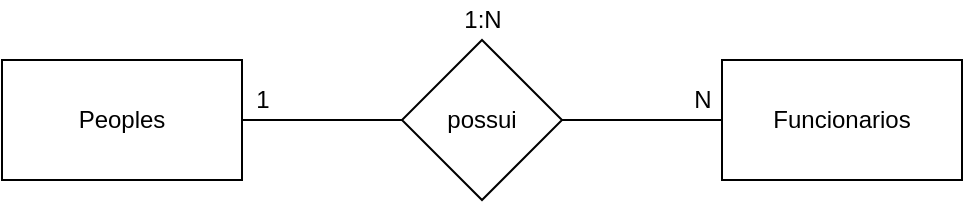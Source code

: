<mxfile version="14.5.3" type="device" pages="2"><diagram id="3ApbCnAcZpTrdIaxsqMN" name="Modelo conceitual"><mxGraphModel dx="868" dy="482" grid="1" gridSize="10" guides="1" tooltips="1" connect="1" arrows="1" fold="1" page="1" pageScale="1" pageWidth="827" pageHeight="1169" math="0" shadow="0"><root><mxCell id="0"/><mxCell id="1" parent="0"/><mxCell id="DPr0v0yZTVELCZktrZkv-18" style="edgeStyle=orthogonalEdgeStyle;rounded=0;orthogonalLoop=1;jettySize=auto;html=1;entryX=1;entryY=0.5;entryDx=0;entryDy=0;endArrow=none;endFill=0;" edge="1" parent="1" source="DPr0v0yZTVELCZktrZkv-14" target="DPr0v0yZTVELCZktrZkv-16"><mxGeometry relative="1" as="geometry"/></mxCell><mxCell id="DPr0v0yZTVELCZktrZkv-14" value="Funcionarios" style="rounded=0;whiteSpace=wrap;html=1;" vertex="1" parent="1"><mxGeometry x="560" y="120" width="120" height="60" as="geometry"/></mxCell><mxCell id="DPr0v0yZTVELCZktrZkv-19" value="" style="edgeStyle=orthogonalEdgeStyle;rounded=0;orthogonalLoop=1;jettySize=auto;html=1;endArrow=none;endFill=0;" edge="1" parent="1" source="DPr0v0yZTVELCZktrZkv-15" target="DPr0v0yZTVELCZktrZkv-16"><mxGeometry relative="1" as="geometry"/></mxCell><mxCell id="DPr0v0yZTVELCZktrZkv-15" value="Peoples" style="rounded=0;whiteSpace=wrap;html=1;" vertex="1" parent="1"><mxGeometry x="200" y="120" width="120" height="60" as="geometry"/></mxCell><mxCell id="DPr0v0yZTVELCZktrZkv-16" value="possui" style="rhombus;whiteSpace=wrap;html=1;" vertex="1" parent="1"><mxGeometry x="400" y="110" width="80" height="80" as="geometry"/></mxCell><mxCell id="DPr0v0yZTVELCZktrZkv-20" value="1" style="text;html=1;align=center;verticalAlign=middle;resizable=0;points=[];autosize=1;" vertex="1" parent="1"><mxGeometry x="320" y="130" width="20" height="20" as="geometry"/></mxCell><mxCell id="DPr0v0yZTVELCZktrZkv-21" value="N" style="text;html=1;align=center;verticalAlign=middle;resizable=0;points=[];autosize=1;" vertex="1" parent="1"><mxGeometry x="540" y="130" width="20" height="20" as="geometry"/></mxCell><mxCell id="DPr0v0yZTVELCZktrZkv-22" value="1:N" style="text;html=1;align=center;verticalAlign=middle;resizable=0;points=[];autosize=1;" vertex="1" parent="1"><mxGeometry x="425" y="90" width="30" height="20" as="geometry"/></mxCell></root></mxGraphModel></diagram><diagram id="3T5xtFo4qsVnXKGAv9bp" name="Modelo Lógico"><mxGraphModel dx="868" dy="482" grid="1" gridSize="10" guides="1" tooltips="1" connect="1" arrows="1" fold="1" page="1" pageScale="1" pageWidth="827" pageHeight="1169" math="0" shadow="0"><root><mxCell id="T3qRIl2Q8Y2QEnrTcgEB-0"/><mxCell id="T3qRIl2Q8Y2QEnrTcgEB-1" parent="T3qRIl2Q8Y2QEnrTcgEB-0"/><mxCell id="T3qRIl2Q8Y2QEnrTcgEB-2" value="Funcionario" style="shape=table;startSize=30;container=1;collapsible=1;childLayout=tableLayout;fixedRows=1;rowLines=0;fontStyle=1;align=center;resizeLast=1;" vertex="1" parent="T3qRIl2Q8Y2QEnrTcgEB-1"><mxGeometry x="480" y="90" width="180" height="160" as="geometry"/></mxCell><mxCell id="T3qRIl2Q8Y2QEnrTcgEB-3" value="" style="shape=partialRectangle;collapsible=0;dropTarget=0;pointerEvents=0;fillColor=none;top=0;left=0;bottom=1;right=0;points=[[0,0.5],[1,0.5]];portConstraint=eastwest;" vertex="1" parent="T3qRIl2Q8Y2QEnrTcgEB-2"><mxGeometry y="30" width="180" height="30" as="geometry"/></mxCell><mxCell id="T3qRIl2Q8Y2QEnrTcgEB-4" value="PK" style="shape=partialRectangle;connectable=0;fillColor=none;top=0;left=0;bottom=0;right=0;fontStyle=1;overflow=hidden;" vertex="1" parent="T3qRIl2Q8Y2QEnrTcgEB-3"><mxGeometry width="30" height="30" as="geometry"/></mxCell><mxCell id="T3qRIl2Q8Y2QEnrTcgEB-5" value="IdFuncionario" style="shape=partialRectangle;connectable=0;fillColor=none;top=0;left=0;bottom=0;right=0;align=left;spacingLeft=6;fontStyle=5;overflow=hidden;" vertex="1" parent="T3qRIl2Q8Y2QEnrTcgEB-3"><mxGeometry x="30" width="150" height="30" as="geometry"/></mxCell><mxCell id="T3qRIl2Q8Y2QEnrTcgEB-29" value="" style="shape=partialRectangle;collapsible=0;dropTarget=0;pointerEvents=0;fillColor=none;top=0;left=0;bottom=1;right=0;points=[[0,0.5],[1,0.5]];portConstraint=eastwest;" vertex="1" parent="T3qRIl2Q8Y2QEnrTcgEB-2"><mxGeometry y="60" width="180" height="30" as="geometry"/></mxCell><mxCell id="T3qRIl2Q8Y2QEnrTcgEB-30" value="FK" style="shape=partialRectangle;connectable=0;fillColor=none;top=0;left=0;bottom=0;right=0;fontStyle=1;overflow=hidden;" vertex="1" parent="T3qRIl2Q8Y2QEnrTcgEB-29"><mxGeometry width="30" height="30" as="geometry"/></mxCell><mxCell id="T3qRIl2Q8Y2QEnrTcgEB-31" value="IdPeople" style="shape=partialRectangle;connectable=0;fillColor=none;top=0;left=0;bottom=0;right=0;align=left;spacingLeft=6;fontStyle=5;overflow=hidden;" vertex="1" parent="T3qRIl2Q8Y2QEnrTcgEB-29"><mxGeometry x="30" width="150" height="30" as="geometry"/></mxCell><mxCell id="T3qRIl2Q8Y2QEnrTcgEB-6" value="" style="shape=partialRectangle;collapsible=0;dropTarget=0;pointerEvents=0;fillColor=none;top=0;left=0;bottom=0;right=0;points=[[0,0.5],[1,0.5]];portConstraint=eastwest;" vertex="1" parent="T3qRIl2Q8Y2QEnrTcgEB-2"><mxGeometry y="90" width="180" height="30" as="geometry"/></mxCell><mxCell id="T3qRIl2Q8Y2QEnrTcgEB-7" value="" style="shape=partialRectangle;connectable=0;fillColor=none;top=0;left=0;bottom=0;right=0;editable=1;overflow=hidden;" vertex="1" parent="T3qRIl2Q8Y2QEnrTcgEB-6"><mxGeometry width="30" height="30" as="geometry"/></mxCell><mxCell id="T3qRIl2Q8Y2QEnrTcgEB-8" value="Nome" style="shape=partialRectangle;connectable=0;fillColor=none;top=0;left=0;bottom=0;right=0;align=left;spacingLeft=6;overflow=hidden;" vertex="1" parent="T3qRIl2Q8Y2QEnrTcgEB-6"><mxGeometry x="30" width="150" height="30" as="geometry"/></mxCell><mxCell id="T3qRIl2Q8Y2QEnrTcgEB-9" value="" style="shape=partialRectangle;collapsible=0;dropTarget=0;pointerEvents=0;fillColor=none;top=0;left=0;bottom=0;right=0;points=[[0,0.5],[1,0.5]];portConstraint=eastwest;" vertex="1" parent="T3qRIl2Q8Y2QEnrTcgEB-2"><mxGeometry y="120" width="180" height="30" as="geometry"/></mxCell><mxCell id="T3qRIl2Q8Y2QEnrTcgEB-10" value="" style="shape=partialRectangle;connectable=0;fillColor=none;top=0;left=0;bottom=0;right=0;editable=1;overflow=hidden;" vertex="1" parent="T3qRIl2Q8Y2QEnrTcgEB-9"><mxGeometry width="30" height="30" as="geometry"/></mxCell><mxCell id="T3qRIl2Q8Y2QEnrTcgEB-11" value="Sobrenome" style="shape=partialRectangle;connectable=0;fillColor=none;top=0;left=0;bottom=0;right=0;align=left;spacingLeft=6;overflow=hidden;" vertex="1" parent="T3qRIl2Q8Y2QEnrTcgEB-9"><mxGeometry x="30" width="150" height="30" as="geometry"/></mxCell><mxCell id="T3qRIl2Q8Y2QEnrTcgEB-15" value="Peoples" style="shape=table;startSize=30;container=1;collapsible=1;childLayout=tableLayout;fixedRows=1;rowLines=0;fontStyle=1;align=center;resizeLast=1;" vertex="1" parent="T3qRIl2Q8Y2QEnrTcgEB-1"><mxGeometry x="70" y="80" width="180" height="100" as="geometry"/></mxCell><mxCell id="T3qRIl2Q8Y2QEnrTcgEB-16" value="" style="shape=partialRectangle;collapsible=0;dropTarget=0;pointerEvents=0;fillColor=none;top=0;left=0;bottom=1;right=0;points=[[0,0.5],[1,0.5]];portConstraint=eastwest;" vertex="1" parent="T3qRIl2Q8Y2QEnrTcgEB-15"><mxGeometry y="30" width="180" height="30" as="geometry"/></mxCell><mxCell id="T3qRIl2Q8Y2QEnrTcgEB-17" value="PK" style="shape=partialRectangle;connectable=0;fillColor=none;top=0;left=0;bottom=0;right=0;fontStyle=1;overflow=hidden;" vertex="1" parent="T3qRIl2Q8Y2QEnrTcgEB-16"><mxGeometry width="30" height="30" as="geometry"/></mxCell><mxCell id="T3qRIl2Q8Y2QEnrTcgEB-18" value="IdPeople" style="shape=partialRectangle;connectable=0;fillColor=none;top=0;left=0;bottom=0;right=0;align=left;spacingLeft=6;fontStyle=5;overflow=hidden;" vertex="1" parent="T3qRIl2Q8Y2QEnrTcgEB-16"><mxGeometry x="30" width="150" height="30" as="geometry"/></mxCell><mxCell id="T3qRIl2Q8Y2QEnrTcgEB-19" value="" style="shape=partialRectangle;collapsible=0;dropTarget=0;pointerEvents=0;fillColor=none;top=0;left=0;bottom=0;right=0;points=[[0,0.5],[1,0.5]];portConstraint=eastwest;" vertex="1" parent="T3qRIl2Q8Y2QEnrTcgEB-15"><mxGeometry y="60" width="180" height="30" as="geometry"/></mxCell><mxCell id="T3qRIl2Q8Y2QEnrTcgEB-20" value="" style="shape=partialRectangle;connectable=0;fillColor=none;top=0;left=0;bottom=0;right=0;editable=1;overflow=hidden;" vertex="1" parent="T3qRIl2Q8Y2QEnrTcgEB-19"><mxGeometry width="30" height="30" as="geometry"/></mxCell><mxCell id="T3qRIl2Q8Y2QEnrTcgEB-21" value="NomeEmpresa" style="shape=partialRectangle;connectable=0;fillColor=none;top=0;left=0;bottom=0;right=0;align=left;spacingLeft=6;overflow=hidden;" vertex="1" parent="T3qRIl2Q8Y2QEnrTcgEB-19"><mxGeometry x="30" width="150" height="30" as="geometry"/></mxCell><mxCell id="T3qRIl2Q8Y2QEnrTcgEB-28" value="" style="edgeStyle=entityRelationEdgeStyle;fontSize=12;html=1;endArrow=ERoneToMany;exitX=1.011;exitY=0.14;exitDx=0;exitDy=0;entryX=-0.022;entryY=0.092;entryDx=0;entryDy=0;entryPerimeter=0;exitPerimeter=0;" edge="1" parent="T3qRIl2Q8Y2QEnrTcgEB-1" source="T3qRIl2Q8Y2QEnrTcgEB-15" target="T3qRIl2Q8Y2QEnrTcgEB-2"><mxGeometry width="100" height="100" relative="1" as="geometry"><mxPoint x="250" y="90" as="sourcePoint"/><mxPoint x="450" y="100" as="targetPoint"/></mxGeometry></mxCell></root></mxGraphModel></diagram></mxfile>